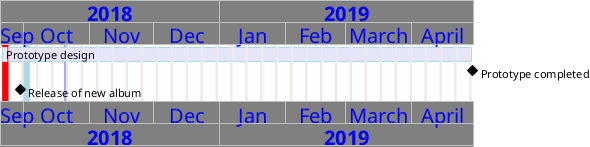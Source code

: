 {
  "sha1": "pxrtyclsjksxcopb13ed3rq2pb809vt",
  "insertion": {
    "when": "2024-06-04T17:28:41.847Z",
    "user": "plantuml@gmail.com"
  }
}
@startgantt

<style>
timeline {
    BackGroundColor Grey
    FontName Helvetica
    FontSize 20
    FontColor Blue
}
</style>

Project starts the 20th of september 2018
printscale monthly
sunday are close
2018/09/21 to 2018/09/23 are colored in red
2018/09/21 to 2018/09/30 are named [Vacation in the Bahamas] 
2018/10/01 and 2 days are colored in lightBlue
[Prototype design] as [TASK1] lasts 190 days
[TASK1] is colored in Lavender/LightBlue
[Prototype completed] happens at [TASK1]'s end
[Release of new album] happens at the 29th of September 2018

today is 30 days after start and is colored in #AAF

@endgantt
